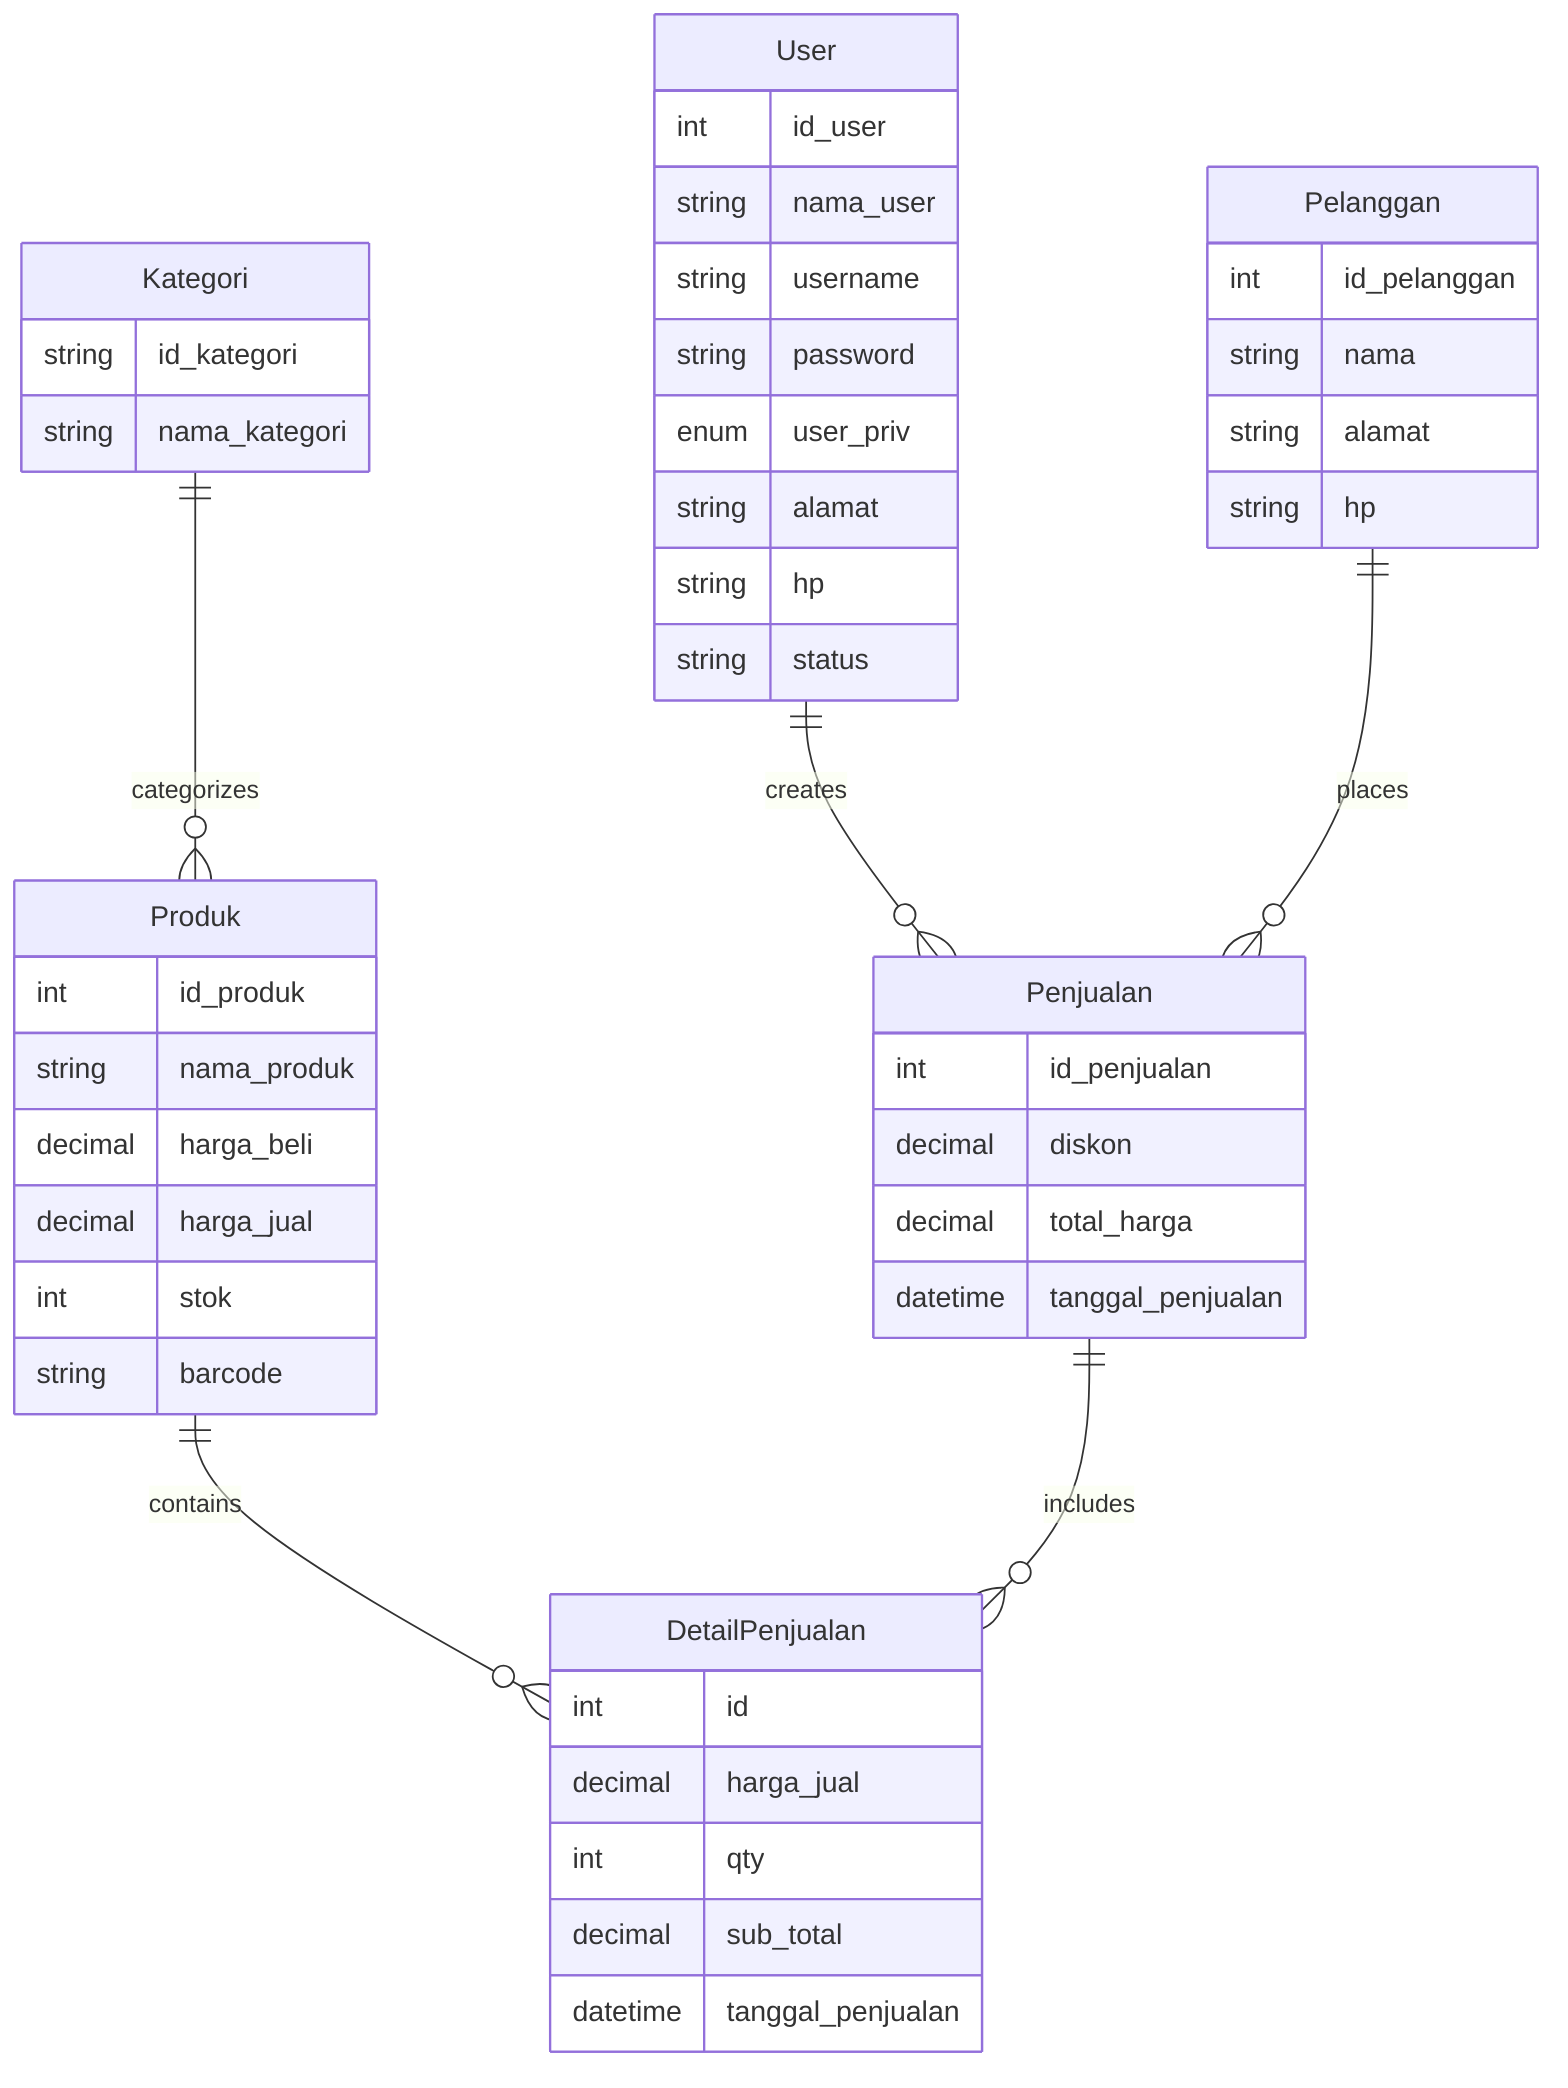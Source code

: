 erDiagram
    User {
        int id_user
        string nama_user
        string username
        string password
        enum user_priv
        string alamat
        string hp
        string status
    }
    
    Pelanggan {
        int id_pelanggan
        string nama
        string alamat
        string hp
    }

    Kategori {
        string id_kategori
        string nama_kategori
    }

    Produk {
        int id_produk
        string nama_produk
        decimal harga_beli
        decimal harga_jual
        int stok
        string barcode
    }

    Penjualan {
        int id_penjualan
        decimal diskon
        decimal total_harga
        datetime tanggal_penjualan
    }

    DetailPenjualan {
        int id
        decimal harga_jual
        int qty
        decimal sub_total
        datetime tanggal_penjualan
    }

    User ||--o{ Penjualan : "creates"
    Pelanggan ||--o{ Penjualan : "places"
    Kategori ||--o{ Produk : "categorizes"
    Produk ||--o{ DetailPenjualan : "contains"
    Penjualan ||--o{ DetailPenjualan : "includes"